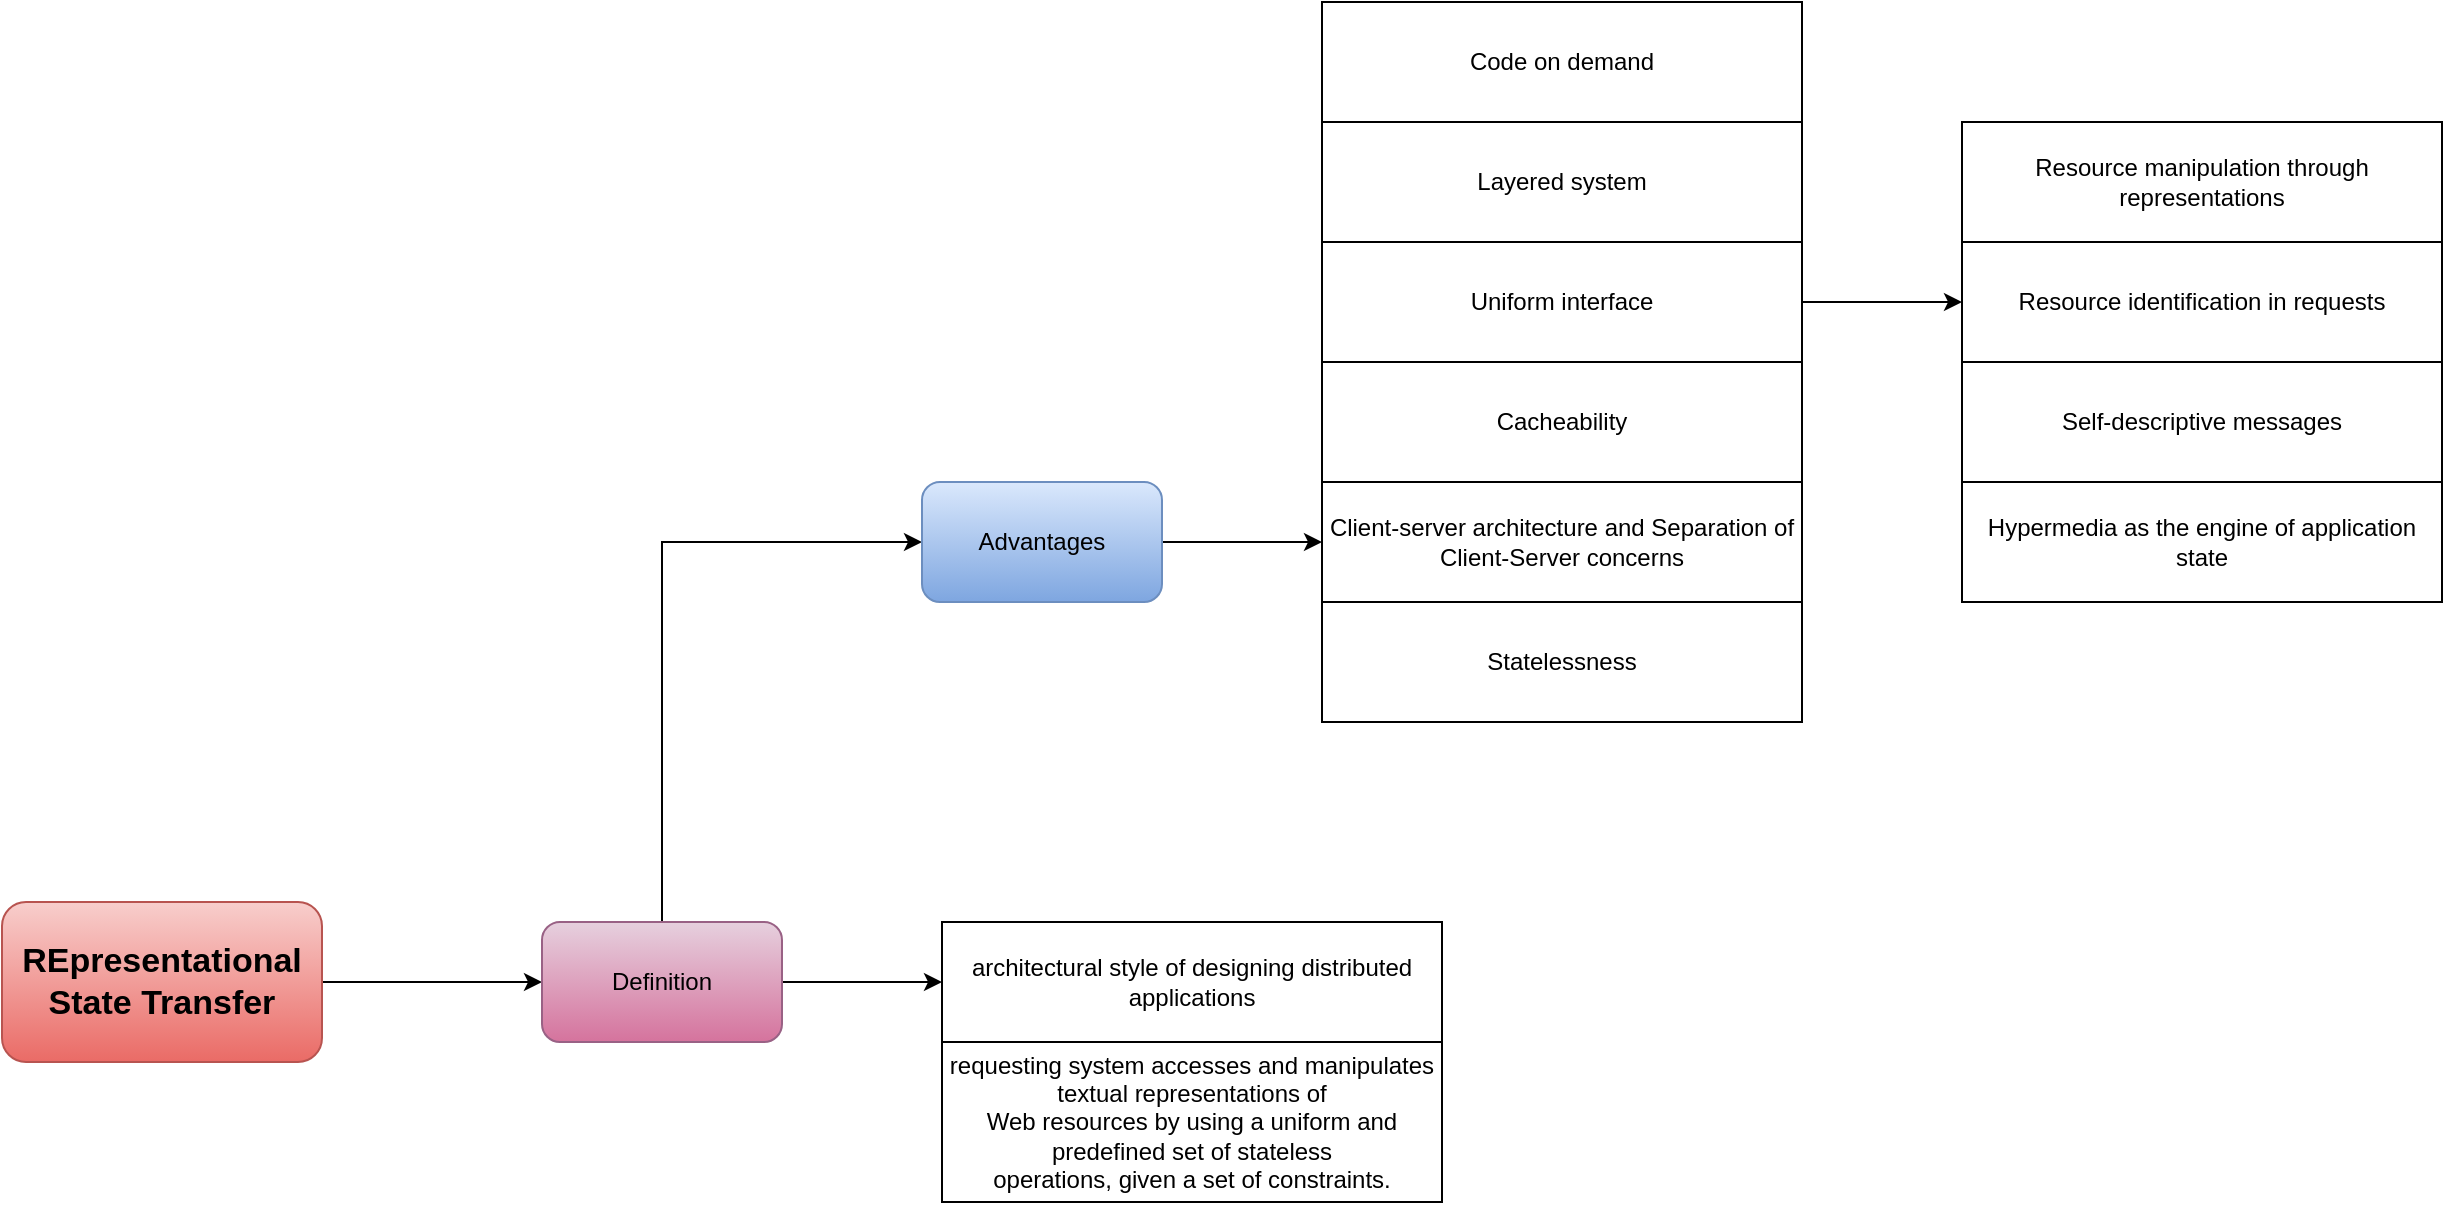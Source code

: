 <mxfile version="15.3.2" type="github">
  <diagram id="7t_qfIHVOSUH58203Csp" name="Page-1">
    <mxGraphModel dx="1355" dy="1943" grid="1" gridSize="10" guides="1" tooltips="1" connect="1" arrows="1" fold="1" page="1" pageScale="1" pageWidth="827" pageHeight="1169" math="0" shadow="0">
      <root>
        <mxCell id="0" />
        <mxCell id="1" parent="0" />
        <mxCell id="yI2dMNiLVxZ3sLx99ap7-3" value="" style="edgeStyle=orthogonalEdgeStyle;rounded=0;orthogonalLoop=1;jettySize=auto;html=1;entryX=0;entryY=0.5;entryDx=0;entryDy=0;" edge="1" parent="1" source="yI2dMNiLVxZ3sLx99ap7-1" target="yI2dMNiLVxZ3sLx99ap7-4">
          <mxGeometry relative="1" as="geometry">
            <mxPoint x="560" y="360" as="targetPoint" />
          </mxGeometry>
        </mxCell>
        <mxCell id="yI2dMNiLVxZ3sLx99ap7-1" value="&lt;b&gt;&lt;font style=&quot;font-size: 17px&quot;&gt;REpresentational State Transfer&lt;/font&gt;&lt;/b&gt;" style="rounded=1;whiteSpace=wrap;html=1;gradientColor=#ea6b66;fillColor=#f8cecc;strokeColor=#b85450;" vertex="1" parent="1">
          <mxGeometry x="320" y="320" width="160" height="80" as="geometry" />
        </mxCell>
        <mxCell id="yI2dMNiLVxZ3sLx99ap7-6" value="" style="edgeStyle=orthogonalEdgeStyle;rounded=0;orthogonalLoop=1;jettySize=auto;html=1;" edge="1" parent="1" source="yI2dMNiLVxZ3sLx99ap7-4" target="yI2dMNiLVxZ3sLx99ap7-5">
          <mxGeometry relative="1" as="geometry" />
        </mxCell>
        <mxCell id="yI2dMNiLVxZ3sLx99ap7-11" value="" style="edgeStyle=orthogonalEdgeStyle;rounded=0;orthogonalLoop=1;jettySize=auto;html=1;" edge="1" parent="1" source="yI2dMNiLVxZ3sLx99ap7-4" target="yI2dMNiLVxZ3sLx99ap7-10">
          <mxGeometry relative="1" as="geometry">
            <Array as="points">
              <mxPoint x="650" y="140" />
            </Array>
          </mxGeometry>
        </mxCell>
        <mxCell id="yI2dMNiLVxZ3sLx99ap7-4" value="Definition" style="rounded=1;whiteSpace=wrap;html=1;gradientColor=#d5739d;fillColor=#e6d0de;strokeColor=#996185;" vertex="1" parent="1">
          <mxGeometry x="590" y="330" width="120" height="60" as="geometry" />
        </mxCell>
        <mxCell id="yI2dMNiLVxZ3sLx99ap7-5" value="architectural style of designing distributed applications" style="whiteSpace=wrap;html=1;rounded=0;" vertex="1" parent="1">
          <mxGeometry x="790" y="330" width="250" height="60" as="geometry" />
        </mxCell>
        <mxCell id="yI2dMNiLVxZ3sLx99ap7-7" value="requesting system accesses and manipulates textual representations of&#xa;Web resources by using a uniform and predefined set of stateless&#xa;operations, given a set of constraints." style="whiteSpace=wrap;html=1;rounded=0;" vertex="1" parent="1">
          <mxGeometry x="790" y="390" width="250" height="80" as="geometry" />
        </mxCell>
        <mxCell id="yI2dMNiLVxZ3sLx99ap7-13" value="" style="edgeStyle=orthogonalEdgeStyle;rounded=0;orthogonalLoop=1;jettySize=auto;html=1;" edge="1" parent="1" source="yI2dMNiLVxZ3sLx99ap7-10" target="yI2dMNiLVxZ3sLx99ap7-12">
          <mxGeometry relative="1" as="geometry" />
        </mxCell>
        <mxCell id="yI2dMNiLVxZ3sLx99ap7-10" value="Advantages" style="rounded=1;whiteSpace=wrap;html=1;gradientColor=#7ea6e0;fillColor=#dae8fc;strokeColor=#6c8ebf;" vertex="1" parent="1">
          <mxGeometry x="780" y="110" width="120" height="60" as="geometry" />
        </mxCell>
        <mxCell id="yI2dMNiLVxZ3sLx99ap7-12" value="Client-server architecture and Separation of Client-Server concerns" style="rounded=0;whiteSpace=wrap;html=1;" vertex="1" parent="1">
          <mxGeometry x="980" y="110" width="240" height="60" as="geometry" />
        </mxCell>
        <mxCell id="yI2dMNiLVxZ3sLx99ap7-14" value="Statelessness" style="rounded=0;whiteSpace=wrap;html=1;" vertex="1" parent="1">
          <mxGeometry x="980" y="170" width="240" height="60" as="geometry" />
        </mxCell>
        <mxCell id="yI2dMNiLVxZ3sLx99ap7-15" value="Cacheability" style="rounded=0;whiteSpace=wrap;html=1;" vertex="1" parent="1">
          <mxGeometry x="980" y="50" width="240" height="60" as="geometry" />
        </mxCell>
        <mxCell id="yI2dMNiLVxZ3sLx99ap7-18" value="" style="edgeStyle=orthogonalEdgeStyle;rounded=0;orthogonalLoop=1;jettySize=auto;html=1;" edge="1" parent="1" source="yI2dMNiLVxZ3sLx99ap7-16" target="yI2dMNiLVxZ3sLx99ap7-17">
          <mxGeometry relative="1" as="geometry" />
        </mxCell>
        <mxCell id="yI2dMNiLVxZ3sLx99ap7-16" value="Uniform interface" style="rounded=0;whiteSpace=wrap;html=1;" vertex="1" parent="1">
          <mxGeometry x="980" y="-10" width="240" height="60" as="geometry" />
        </mxCell>
        <mxCell id="yI2dMNiLVxZ3sLx99ap7-17" value="Resource identification in requests" style="rounded=0;whiteSpace=wrap;html=1;" vertex="1" parent="1">
          <mxGeometry x="1300" y="-10" width="240" height="60" as="geometry" />
        </mxCell>
        <mxCell id="yI2dMNiLVxZ3sLx99ap7-19" value="Resource manipulation through representations" style="rounded=0;whiteSpace=wrap;html=1;" vertex="1" parent="1">
          <mxGeometry x="1300" y="-70" width="240" height="60" as="geometry" />
        </mxCell>
        <mxCell id="yI2dMNiLVxZ3sLx99ap7-20" value="Self-descriptive messages" style="rounded=0;whiteSpace=wrap;html=1;" vertex="1" parent="1">
          <mxGeometry x="1300" y="50" width="240" height="60" as="geometry" />
        </mxCell>
        <mxCell id="yI2dMNiLVxZ3sLx99ap7-21" value="Hypermedia as the engine of application state" style="rounded=0;whiteSpace=wrap;html=1;" vertex="1" parent="1">
          <mxGeometry x="1300" y="110" width="240" height="60" as="geometry" />
        </mxCell>
        <mxCell id="yI2dMNiLVxZ3sLx99ap7-22" value="Layered system" style="rounded=0;whiteSpace=wrap;html=1;" vertex="1" parent="1">
          <mxGeometry x="980" y="-70" width="240" height="60" as="geometry" />
        </mxCell>
        <mxCell id="yI2dMNiLVxZ3sLx99ap7-23" value="Code on demand" style="rounded=0;whiteSpace=wrap;html=1;" vertex="1" parent="1">
          <mxGeometry x="980" y="-130" width="240" height="60" as="geometry" />
        </mxCell>
      </root>
    </mxGraphModel>
  </diagram>
</mxfile>

